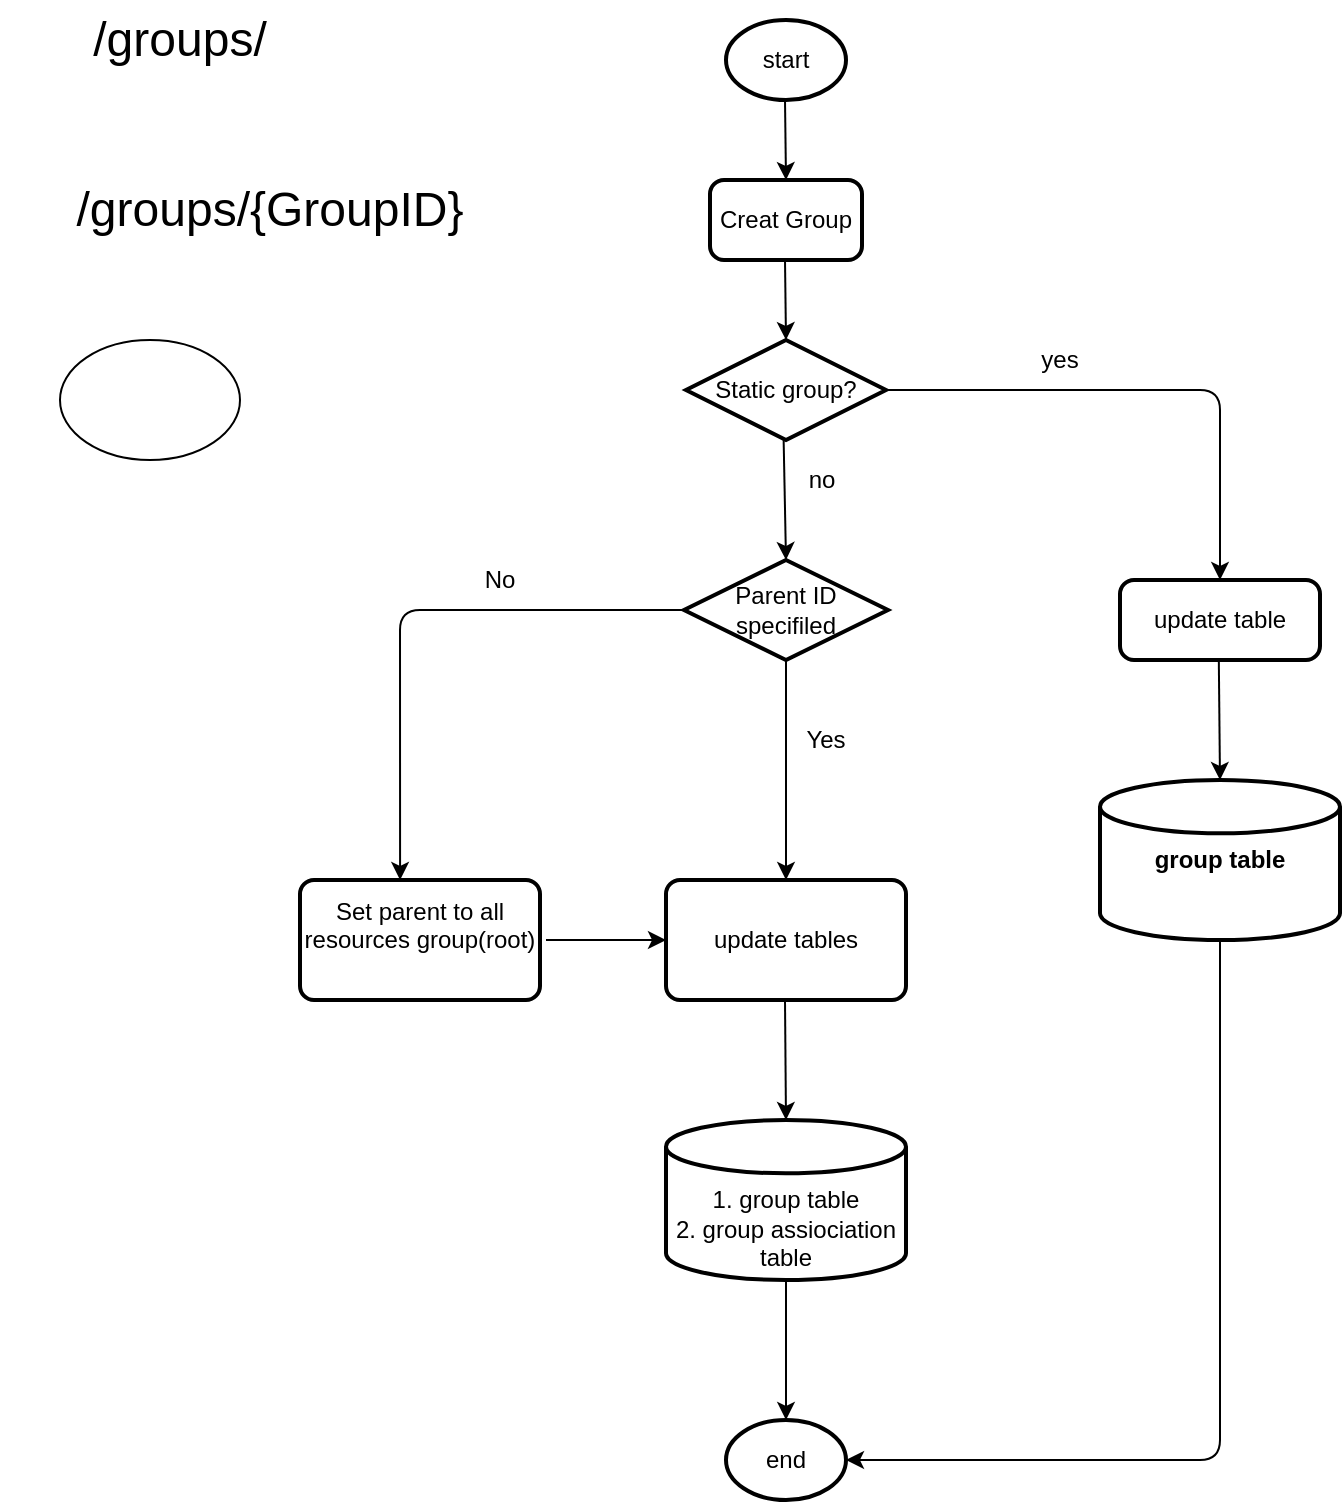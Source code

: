 <mxfile version="12.9.9" type="github" pages="3">
  <diagram id="KagBUMG2eLl4bxCx3WLD" name="createTable">
    <mxGraphModel dx="1038" dy="553" grid="1" gridSize="10" guides="1" tooltips="1" connect="1" arrows="1" fold="1" page="1" pageScale="1" pageWidth="827" pageHeight="1169" math="0" shadow="0">
      <root>
        <mxCell id="DDuBjIrmXX7jxwNkTjgw-0" />
        <mxCell id="DDuBjIrmXX7jxwNkTjgw-1" parent="DDuBjIrmXX7jxwNkTjgw-0" />
        <mxCell id="DDuBjIrmXX7jxwNkTjgw-5" value="start" style="strokeWidth=2;html=1;shape=mxgraph.flowchart.start_1;whiteSpace=wrap;" parent="DDuBjIrmXX7jxwNkTjgw-1" vertex="1">
          <mxGeometry x="383" y="50" width="60" height="40" as="geometry" />
        </mxCell>
        <mxCell id="DDuBjIrmXX7jxwNkTjgw-6" value="Creat Group" style="rounded=1;whiteSpace=wrap;html=1;absoluteArcSize=1;arcSize=14;strokeWidth=2;" parent="DDuBjIrmXX7jxwNkTjgw-1" vertex="1">
          <mxGeometry x="375" y="130" width="76" height="40" as="geometry" />
        </mxCell>
        <mxCell id="DDuBjIrmXX7jxwNkTjgw-7" value="Parent ID specifiled" style="strokeWidth=2;html=1;shape=mxgraph.flowchart.decision;whiteSpace=wrap;" parent="DDuBjIrmXX7jxwNkTjgw-1" vertex="1">
          <mxGeometry x="362" y="320" width="102" height="50" as="geometry" />
        </mxCell>
        <mxCell id="DDuBjIrmXX7jxwNkTjgw-8" value="&lt;div&gt;Set parent to all resources group(root)&lt;br&gt;&lt;/div&gt;&lt;div&gt;&lt;br&gt;&lt;/div&gt;" style="rounded=1;whiteSpace=wrap;html=1;absoluteArcSize=1;arcSize=14;strokeWidth=2;" parent="DDuBjIrmXX7jxwNkTjgw-1" vertex="1">
          <mxGeometry x="170" y="480" width="120" height="60" as="geometry" />
        </mxCell>
        <mxCell id="DDuBjIrmXX7jxwNkTjgw-10" value="&lt;div&gt;&lt;br&gt;&lt;/div&gt;&lt;div&gt;&lt;br&gt;&lt;/div&gt;&lt;div&gt;1. group table&lt;/div&gt;&lt;div&gt;2. group assiociation table&lt;/div&gt;" style="strokeWidth=2;html=1;shape=mxgraph.flowchart.database;whiteSpace=wrap;" parent="DDuBjIrmXX7jxwNkTjgw-1" vertex="1">
          <mxGeometry x="353" y="600" width="120" height="80" as="geometry" />
        </mxCell>
        <mxCell id="DDuBjIrmXX7jxwNkTjgw-11" value="&lt;div&gt;update tables&lt;br&gt;&lt;/div&gt;" style="rounded=1;whiteSpace=wrap;html=1;absoluteArcSize=1;arcSize=14;strokeWidth=2;" parent="DDuBjIrmXX7jxwNkTjgw-1" vertex="1">
          <mxGeometry x="353" y="480" width="120" height="60" as="geometry" />
        </mxCell>
        <mxCell id="DDuBjIrmXX7jxwNkTjgw-12" value="" style="endArrow=classic;html=1;entryX=0.5;entryY=0;entryDx=0;entryDy=0;exitX=0.5;exitY=1;exitDx=0;exitDy=0;exitPerimeter=0;" parent="DDuBjIrmXX7jxwNkTjgw-1" source="DDuBjIrmXX7jxwNkTjgw-7" target="DDuBjIrmXX7jxwNkTjgw-11" edge="1">
          <mxGeometry width="50" height="50" relative="1" as="geometry">
            <mxPoint x="420" y="370" as="sourcePoint" />
            <mxPoint x="420" y="450" as="targetPoint" />
          </mxGeometry>
        </mxCell>
        <mxCell id="DDuBjIrmXX7jxwNkTjgw-14" value="" style="endArrow=classic;html=1;entryX=0.417;entryY=0;entryDx=0;entryDy=0;entryPerimeter=0;exitX=0;exitY=0.5;exitDx=0;exitDy=0;exitPerimeter=0;" parent="DDuBjIrmXX7jxwNkTjgw-1" source="DDuBjIrmXX7jxwNkTjgw-7" target="DDuBjIrmXX7jxwNkTjgw-8" edge="1">
          <mxGeometry width="50" height="50" relative="1" as="geometry">
            <mxPoint x="220" y="440" as="sourcePoint" />
            <mxPoint x="270" y="390" as="targetPoint" />
            <Array as="points">
              <mxPoint x="220" y="345" />
            </Array>
          </mxGeometry>
        </mxCell>
        <mxCell id="DDuBjIrmXX7jxwNkTjgw-15" value="" style="endArrow=classic;html=1;" parent="DDuBjIrmXX7jxwNkTjgw-1" edge="1">
          <mxGeometry width="50" height="50" relative="1" as="geometry">
            <mxPoint x="412.5" y="90" as="sourcePoint" />
            <mxPoint x="413" y="130" as="targetPoint" />
          </mxGeometry>
        </mxCell>
        <mxCell id="DDuBjIrmXX7jxwNkTjgw-16" value="" style="endArrow=classic;html=1;" parent="DDuBjIrmXX7jxwNkTjgw-1" edge="1">
          <mxGeometry width="50" height="50" relative="1" as="geometry">
            <mxPoint x="412.5" y="170" as="sourcePoint" />
            <mxPoint x="413" y="210" as="targetPoint" />
          </mxGeometry>
        </mxCell>
        <mxCell id="DDuBjIrmXX7jxwNkTjgw-17" value="" style="endArrow=classic;html=1;entryX=0.5;entryY=0;entryDx=0;entryDy=0;entryPerimeter=0;" parent="DDuBjIrmXX7jxwNkTjgw-1" target="DDuBjIrmXX7jxwNkTjgw-10" edge="1">
          <mxGeometry width="50" height="50" relative="1" as="geometry">
            <mxPoint x="412.5" y="540" as="sourcePoint" />
            <mxPoint x="413" y="580" as="targetPoint" />
          </mxGeometry>
        </mxCell>
        <mxCell id="DDuBjIrmXX7jxwNkTjgw-18" value="No" style="text;html=1;strokeColor=none;fillColor=none;align=center;verticalAlign=middle;whiteSpace=wrap;rounded=0;" parent="DDuBjIrmXX7jxwNkTjgw-1" vertex="1">
          <mxGeometry x="250" y="320" width="40" height="20" as="geometry" />
        </mxCell>
        <mxCell id="DDuBjIrmXX7jxwNkTjgw-19" value="Yes" style="text;html=1;strokeColor=none;fillColor=none;align=center;verticalAlign=middle;whiteSpace=wrap;rounded=0;" parent="DDuBjIrmXX7jxwNkTjgw-1" vertex="1">
          <mxGeometry x="413" y="400" width="40" height="20" as="geometry" />
        </mxCell>
        <mxCell id="NOASVmpPuM6bjoAS4klr-0" value="Static group?" style="strokeWidth=2;html=1;shape=mxgraph.flowchart.decision;whiteSpace=wrap;" parent="DDuBjIrmXX7jxwNkTjgw-1" vertex="1">
          <mxGeometry x="363" y="210" width="100" height="50" as="geometry" />
        </mxCell>
        <mxCell id="NOASVmpPuM6bjoAS4klr-1" value="&lt;div&gt;update table&lt;/div&gt;" style="rounded=1;whiteSpace=wrap;html=1;absoluteArcSize=1;arcSize=14;strokeWidth=2;" parent="DDuBjIrmXX7jxwNkTjgw-1" vertex="1">
          <mxGeometry x="580" y="330" width="100" height="40" as="geometry" />
        </mxCell>
        <mxCell id="NOASVmpPuM6bjoAS4klr-4" value="&lt;div&gt;&lt;b&gt;group table&lt;/b&gt;&lt;/div&gt;" style="strokeWidth=2;html=1;shape=mxgraph.flowchart.database;whiteSpace=wrap;" parent="DDuBjIrmXX7jxwNkTjgw-1" vertex="1">
          <mxGeometry x="570" y="430" width="120" height="80" as="geometry" />
        </mxCell>
        <mxCell id="NOASVmpPuM6bjoAS4klr-5" style="edgeStyle=orthogonalEdgeStyle;rounded=0;orthogonalLoop=1;jettySize=auto;html=1;exitX=0.5;exitY=1;exitDx=0;exitDy=0;exitPerimeter=0;" parent="DDuBjIrmXX7jxwNkTjgw-1" source="NOASVmpPuM6bjoAS4klr-4" target="NOASVmpPuM6bjoAS4klr-4" edge="1">
          <mxGeometry relative="1" as="geometry" />
        </mxCell>
        <mxCell id="NOASVmpPuM6bjoAS4klr-6" value="" style="endArrow=classic;html=1;entryX=0.5;entryY=0;entryDx=0;entryDy=0;entryPerimeter=0;" parent="DDuBjIrmXX7jxwNkTjgw-1" target="NOASVmpPuM6bjoAS4klr-4" edge="1">
          <mxGeometry width="50" height="50" relative="1" as="geometry">
            <mxPoint x="629.41" y="370" as="sourcePoint" />
            <mxPoint x="629.91" y="410" as="targetPoint" />
          </mxGeometry>
        </mxCell>
        <mxCell id="NOASVmpPuM6bjoAS4klr-7" value="" style="endArrow=classic;html=1;exitX=1;exitY=0.5;exitDx=0;exitDy=0;exitPerimeter=0;entryX=0.5;entryY=0;entryDx=0;entryDy=0;" parent="DDuBjIrmXX7jxwNkTjgw-1" source="NOASVmpPuM6bjoAS4klr-0" target="NOASVmpPuM6bjoAS4klr-1" edge="1">
          <mxGeometry width="50" height="50" relative="1" as="geometry">
            <mxPoint x="620" y="240" as="sourcePoint" />
            <mxPoint x="670" y="190" as="targetPoint" />
            <Array as="points">
              <mxPoint x="630" y="235" />
            </Array>
          </mxGeometry>
        </mxCell>
        <mxCell id="NOASVmpPuM6bjoAS4klr-8" value="" style="endArrow=classic;html=1;entryX=0.5;entryY=0;entryDx=0;entryDy=0;entryPerimeter=0;" parent="DDuBjIrmXX7jxwNkTjgw-1" target="DDuBjIrmXX7jxwNkTjgw-7" edge="1">
          <mxGeometry width="50" height="50" relative="1" as="geometry">
            <mxPoint x="411.82" y="260" as="sourcePoint" />
            <mxPoint x="412.32" y="300" as="targetPoint" />
          </mxGeometry>
        </mxCell>
        <mxCell id="NOASVmpPuM6bjoAS4klr-9" value="yes" style="text;html=1;strokeColor=none;fillColor=none;align=center;verticalAlign=middle;whiteSpace=wrap;rounded=0;" parent="DDuBjIrmXX7jxwNkTjgw-1" vertex="1">
          <mxGeometry x="530" y="210" width="40" height="20" as="geometry" />
        </mxCell>
        <mxCell id="NOASVmpPuM6bjoAS4klr-10" value="no" style="text;html=1;strokeColor=none;fillColor=none;align=center;verticalAlign=middle;whiteSpace=wrap;rounded=0;" parent="DDuBjIrmXX7jxwNkTjgw-1" vertex="1">
          <mxGeometry x="411" y="270" width="40" height="20" as="geometry" />
        </mxCell>
        <mxCell id="hCOm5r10PlPheZPPxWWo-0" value="end" style="strokeWidth=2;html=1;shape=mxgraph.flowchart.start_1;whiteSpace=wrap;" parent="DDuBjIrmXX7jxwNkTjgw-1" vertex="1">
          <mxGeometry x="383" y="750" width="60" height="40" as="geometry" />
        </mxCell>
        <mxCell id="hCOm5r10PlPheZPPxWWo-1" value="" style="endArrow=classic;html=1;entryX=1;entryY=0.5;entryDx=0;entryDy=0;entryPerimeter=0;exitX=0.5;exitY=1;exitDx=0;exitDy=0;exitPerimeter=0;" parent="DDuBjIrmXX7jxwNkTjgw-1" source="NOASVmpPuM6bjoAS4klr-4" target="hCOm5r10PlPheZPPxWWo-0" edge="1">
          <mxGeometry width="50" height="50" relative="1" as="geometry">
            <mxPoint x="600" y="550" as="sourcePoint" />
            <mxPoint x="650" y="500" as="targetPoint" />
            <Array as="points">
              <mxPoint x="630" y="770" />
            </Array>
          </mxGeometry>
        </mxCell>
        <mxCell id="hCOm5r10PlPheZPPxWWo-2" value="" style="endArrow=classic;html=1;entryX=0.5;entryY=0;entryDx=0;entryDy=0;entryPerimeter=0;exitX=0.5;exitY=1;exitDx=0;exitDy=0;exitPerimeter=0;" parent="DDuBjIrmXX7jxwNkTjgw-1" source="DDuBjIrmXX7jxwNkTjgw-10" target="hCOm5r10PlPheZPPxWWo-0" edge="1">
          <mxGeometry width="50" height="50" relative="1" as="geometry">
            <mxPoint x="413" y="690" as="sourcePoint" />
            <mxPoint x="410" y="740" as="targetPoint" />
          </mxGeometry>
        </mxCell>
        <mxCell id="hCOm5r10PlPheZPPxWWo-3" value="" style="endArrow=classic;html=1;" parent="DDuBjIrmXX7jxwNkTjgw-1" edge="1">
          <mxGeometry width="50" height="50" relative="1" as="geometry">
            <mxPoint x="293" y="510" as="sourcePoint" />
            <mxPoint x="353" y="510" as="targetPoint" />
          </mxGeometry>
        </mxCell>
        <mxCell id="um9s1oG1Vlsl-ybVm66L-0" value="&lt;div&gt;&lt;font style=&quot;font-size: 24px&quot;&gt;/groups/&lt;/font&gt;&lt;/div&gt;" style="text;html=1;strokeColor=none;fillColor=none;align=center;verticalAlign=middle;whiteSpace=wrap;rounded=0;" parent="DDuBjIrmXX7jxwNkTjgw-1" vertex="1">
          <mxGeometry x="20" y="40" width="180" height="40" as="geometry" />
        </mxCell>
        <mxCell id="4FTaejOzsycH44AY_Cz8-1" value="&lt;div&gt;&lt;font style=&quot;font-size: 24px&quot;&gt;/groups/{GroupID}&lt;/font&gt;&lt;/div&gt;" style="text;html=1;strokeColor=none;fillColor=none;align=center;verticalAlign=middle;whiteSpace=wrap;rounded=0;" vertex="1" parent="DDuBjIrmXX7jxwNkTjgw-1">
          <mxGeometry x="30" y="120" width="250" height="50" as="geometry" />
        </mxCell>
        <mxCell id="1ujb8JOQgikzCMlHkrPK-0" value="" style="ellipse;whiteSpace=wrap;html=1;" vertex="1" parent="DDuBjIrmXX7jxwNkTjgw-1">
          <mxGeometry x="50" y="210" width="90" height="60" as="geometry" />
        </mxCell>
      </root>
    </mxGraphModel>
  </diagram>
  <diagram id="rGwcOpjaG0KLCDccLJ4y" name="AddResourceToGroup">
    <mxGraphModel dx="716" dy="381" grid="1" gridSize="10" guides="1" tooltips="1" connect="1" arrows="1" fold="1" page="1" pageScale="1" pageWidth="827" pageHeight="1169" math="0" shadow="0">
      <root>
        <mxCell id="0" />
        <mxCell id="1" parent="0" />
        <mxCell id="eLN5-umz3CTnV_QHsfnZ-1" value="start" style="strokeWidth=2;html=1;shape=mxgraph.flowchart.start_1;whiteSpace=wrap;" parent="1" vertex="1">
          <mxGeometry x="384" y="170" width="60" height="40" as="geometry" />
        </mxCell>
        <mxCell id="eLN5-umz3CTnV_QHsfnZ-2" value="Add resources" style="rounded=1;whiteSpace=wrap;html=1;absoluteArcSize=1;arcSize=14;strokeWidth=2;" parent="1" vertex="1">
          <mxGeometry x="376" y="250" width="76" height="40" as="geometry" />
        </mxCell>
        <mxCell id="eLN5-umz3CTnV_QHsfnZ-9" value="" style="endArrow=classic;html=1;" parent="1" edge="1">
          <mxGeometry width="50" height="50" relative="1" as="geometry">
            <mxPoint x="413.5" y="210" as="sourcePoint" />
            <mxPoint x="414.0" y="250" as="targetPoint" />
          </mxGeometry>
        </mxCell>
        <mxCell id="eLN5-umz3CTnV_QHsfnZ-10" value="" style="endArrow=classic;html=1;" parent="1" edge="1">
          <mxGeometry width="50" height="50" relative="1" as="geometry">
            <mxPoint x="413.5" y="290" as="sourcePoint" />
            <mxPoint x="414.0" y="330" as="targetPoint" />
          </mxGeometry>
        </mxCell>
        <mxCell id="eLN5-umz3CTnV_QHsfnZ-14" value="Static group?" style="strokeWidth=2;html=1;shape=mxgraph.flowchart.decision;whiteSpace=wrap;" parent="1" vertex="1">
          <mxGeometry x="364" y="330" width="100" height="50" as="geometry" />
        </mxCell>
        <mxCell id="eLN5-umz3CTnV_QHsfnZ-24" value="response err(403)" style="rounded=1;whiteSpace=wrap;html=1;absoluteArcSize=1;arcSize=14;strokeWidth=2;" parent="1" vertex="1">
          <mxGeometry x="520" y="410" width="100" height="40" as="geometry" />
        </mxCell>
        <mxCell id="eLN5-umz3CTnV_QHsfnZ-26" value="end" style="strokeWidth=2;html=1;shape=mxgraph.flowchart.start_1;whiteSpace=wrap;" parent="1" vertex="1">
          <mxGeometry x="384" y="640" width="60" height="40" as="geometry" />
        </mxCell>
        <mxCell id="LNwHxffEsC6OlSjABzVP-2" value="/groups/{groupID}/resources" style="text;html=1;strokeColor=none;fillColor=none;align=center;verticalAlign=middle;whiteSpace=wrap;rounded=0;" parent="1" vertex="1">
          <mxGeometry x="196" y="200" width="180" height="40" as="geometry" />
        </mxCell>
        <mxCell id="LNwHxffEsC6OlSjABzVP-3" value="update table" style="rounded=1;whiteSpace=wrap;html=1;absoluteArcSize=1;arcSize=14;strokeWidth=2;" parent="1" vertex="1">
          <mxGeometry x="364" y="410" width="100" height="40" as="geometry" />
        </mxCell>
        <mxCell id="8uso1LBaVpEyAJtrflCw-1" value="resource association table" style="strokeWidth=2;html=1;shape=mxgraph.flowchart.database;whiteSpace=wrap;" parent="1" vertex="1">
          <mxGeometry x="360" y="500" width="120" height="70" as="geometry" />
        </mxCell>
        <mxCell id="L2CrHfM56Oep22NLg0B4-1" value="" style="endArrow=classic;html=1;" parent="1" edge="1">
          <mxGeometry width="50" height="50" relative="1" as="geometry">
            <mxPoint x="413" y="380" as="sourcePoint" />
            <mxPoint x="413" y="410" as="targetPoint" />
          </mxGeometry>
        </mxCell>
        <mxCell id="L2CrHfM56Oep22NLg0B4-2" value="" style="endArrow=classic;html=1;entryX=0.44;entryY=-0.002;entryDx=0;entryDy=0;entryPerimeter=0;" parent="1" target="8uso1LBaVpEyAJtrflCw-1" edge="1">
          <mxGeometry width="50" height="50" relative="1" as="geometry">
            <mxPoint x="413" y="450" as="sourcePoint" />
            <mxPoint x="413.5" y="490" as="targetPoint" />
          </mxGeometry>
        </mxCell>
        <mxCell id="L2CrHfM56Oep22NLg0B4-3" value="" style="endArrow=classic;html=1;entryX=0.5;entryY=0;entryDx=0;entryDy=0;entryPerimeter=0;" parent="1" target="eLN5-umz3CTnV_QHsfnZ-26" edge="1">
          <mxGeometry width="50" height="50" relative="1" as="geometry">
            <mxPoint x="413.78" y="570.0" as="sourcePoint" />
            <mxPoint x="413.58" y="619.86" as="targetPoint" />
          </mxGeometry>
        </mxCell>
        <mxCell id="L2CrHfM56Oep22NLg0B4-4" value="" style="endArrow=classic;html=1;entryX=1;entryY=0.5;entryDx=0;entryDy=0;entryPerimeter=0;exitX=0.5;exitY=1;exitDx=0;exitDy=0;" parent="1" source="eLN5-umz3CTnV_QHsfnZ-24" target="eLN5-umz3CTnV_QHsfnZ-26" edge="1">
          <mxGeometry width="50" height="50" relative="1" as="geometry">
            <mxPoint x="570" y="660" as="sourcePoint" />
            <mxPoint x="620" y="610" as="targetPoint" />
            <Array as="points">
              <mxPoint x="570" y="660" />
            </Array>
          </mxGeometry>
        </mxCell>
        <mxCell id="L2CrHfM56Oep22NLg0B4-6" value="" style="endArrow=classic;html=1;entryX=0.44;entryY=-0.002;entryDx=0;entryDy=0;entryPerimeter=0;exitX=1;exitY=0.5;exitDx=0;exitDy=0;exitPerimeter=0;" parent="1" source="eLN5-umz3CTnV_QHsfnZ-14" edge="1">
          <mxGeometry width="50" height="50" relative="1" as="geometry">
            <mxPoint x="570.2" y="360.14" as="sourcePoint" />
            <mxPoint x="570" y="410.0" as="targetPoint" />
            <Array as="points">
              <mxPoint x="570" y="355" />
            </Array>
          </mxGeometry>
        </mxCell>
        <mxCell id="ktgSoohnEE4rRQj6Kh57-1" value="no" style="text;html=1;strokeColor=none;fillColor=none;align=center;verticalAlign=middle;whiteSpace=wrap;rounded=0;" parent="1" vertex="1">
          <mxGeometry x="490" y="330" width="40" height="20" as="geometry" />
        </mxCell>
        <mxCell id="ktgSoohnEE4rRQj6Kh57-2" value="yes" style="text;html=1;strokeColor=none;fillColor=none;align=center;verticalAlign=middle;whiteSpace=wrap;rounded=0;" parent="1" vertex="1">
          <mxGeometry x="414" y="380" width="40" height="20" as="geometry" />
        </mxCell>
      </root>
    </mxGraphModel>
  </diagram>
  <diagram id="bG0DpFNhuvj4mFA7KOu5" name="hierachy">
    <mxGraphModel dx="1038" dy="553" grid="1" gridSize="10" guides="1" tooltips="1" connect="1" arrows="1" fold="1" page="1" pageScale="1" pageWidth="827" pageHeight="1169" math="0" shadow="0">
      <root>
        <mxCell id="0MTib_nrsVBPfyW_cSak-0" />
        <mxCell id="0MTib_nrsVBPfyW_cSak-1" parent="0MTib_nrsVBPfyW_cSak-0" />
        <mxCell id="ean8xZHo3OXTtH5Wh-fg-0" value="patch&amp;nbsp; /groups/{groupID}/parents" style="text;html=1;strokeColor=none;fillColor=none;align=center;verticalAlign=middle;whiteSpace=wrap;rounded=0;" parent="0MTib_nrsVBPfyW_cSak-1" vertex="1">
          <mxGeometry x="60" y="20" width="230" height="50" as="geometry" />
        </mxCell>
        <mxCell id="ean8xZHo3OXTtH5Wh-fg-1" value="All devices" style="ellipse;whiteSpace=wrap;html=1;" parent="0MTib_nrsVBPfyW_cSak-1" vertex="1">
          <mxGeometry x="180" y="120" width="110" height="60" as="geometry" />
        </mxCell>
        <mxCell id="ean8xZHo3OXTtH5Wh-fg-2" value="OS: windows" style="ellipse;whiteSpace=wrap;html=1;" parent="0MTib_nrsVBPfyW_cSak-1" vertex="1">
          <mxGeometry x="180" y="220" width="110" height="60" as="geometry" />
        </mxCell>
        <mxCell id="ean8xZHo3OXTtH5Wh-fg-4" value="IP:xxxx" style="ellipse;whiteSpace=wrap;html=1;" parent="0MTib_nrsVBPfyW_cSak-1" vertex="1">
          <mxGeometry x="180" y="320" width="110" height="60" as="geometry" />
        </mxCell>
        <mxCell id="ean8xZHo3OXTtH5Wh-fg-5" value="Version: xxx" style="ellipse;whiteSpace=wrap;html=1;" parent="0MTib_nrsVBPfyW_cSak-1" vertex="1">
          <mxGeometry x="180" y="410" width="110" height="60" as="geometry" />
        </mxCell>
        <mxCell id="ean8xZHo3OXTtH5Wh-fg-6" value="&lt;font style=&quot;font-size: 18px&quot;&gt;How`s the delete&lt;/font&gt;" style="text;html=1;strokeColor=none;fillColor=none;align=center;verticalAlign=middle;whiteSpace=wrap;rounded=0;" parent="0MTib_nrsVBPfyW_cSak-1" vertex="1">
          <mxGeometry x="414" y="10" width="176" height="55" as="geometry" />
        </mxCell>
        <mxCell id="ean8xZHo3OXTtH5Wh-fg-12" value="" style="endArrow=classic;html=1;" parent="0MTib_nrsVBPfyW_cSak-1" edge="1">
          <mxGeometry width="50" height="50" relative="1" as="geometry">
            <mxPoint x="234.5" y="180" as="sourcePoint" />
            <mxPoint x="234.5" y="220" as="targetPoint" />
          </mxGeometry>
        </mxCell>
        <mxCell id="ean8xZHo3OXTtH5Wh-fg-14" value="" style="endArrow=classic;html=1;" parent="0MTib_nrsVBPfyW_cSak-1" edge="1">
          <mxGeometry width="50" height="50" relative="1" as="geometry">
            <mxPoint x="234.5" y="280" as="sourcePoint" />
            <mxPoint x="235" y="320" as="targetPoint" />
          </mxGeometry>
        </mxCell>
        <mxCell id="ean8xZHo3OXTtH5Wh-fg-15" value="" style="endArrow=classic;html=1;" parent="0MTib_nrsVBPfyW_cSak-1" edge="1">
          <mxGeometry width="50" height="50" relative="1" as="geometry">
            <mxPoint x="234.5" y="380" as="sourcePoint" />
            <mxPoint x="235" y="410" as="targetPoint" />
          </mxGeometry>
        </mxCell>
        <mxCell id="ean8xZHo3OXTtH5Wh-fg-17" value="All devices" style="ellipse;whiteSpace=wrap;html=1;" parent="0MTib_nrsVBPfyW_cSak-1" vertex="1">
          <mxGeometry x="510" y="110" width="110" height="60" as="geometry" />
        </mxCell>
        <mxCell id="ean8xZHo3OXTtH5Wh-fg-18" value="OS: windows" style="ellipse;whiteSpace=wrap;html=1;" parent="0MTib_nrsVBPfyW_cSak-1" vertex="1">
          <mxGeometry x="510" y="210" width="110" height="60" as="geometry" />
        </mxCell>
        <mxCell id="ean8xZHo3OXTtH5Wh-fg-19" value="IP:xxxx" style="ellipse;whiteSpace=wrap;html=1;" parent="0MTib_nrsVBPfyW_cSak-1" vertex="1">
          <mxGeometry x="650" y="320" width="110" height="60" as="geometry" />
        </mxCell>
        <mxCell id="ean8xZHo3OXTtH5Wh-fg-20" value="Version: xxx" style="ellipse;whiteSpace=wrap;html=1;" parent="0MTib_nrsVBPfyW_cSak-1" vertex="1">
          <mxGeometry x="510" y="400" width="110" height="60" as="geometry" />
        </mxCell>
        <mxCell id="ean8xZHo3OXTtH5Wh-fg-21" value="" style="endArrow=classic;html=1;" parent="0MTib_nrsVBPfyW_cSak-1" edge="1">
          <mxGeometry width="50" height="50" relative="1" as="geometry">
            <mxPoint x="564.5" y="170" as="sourcePoint" />
            <mxPoint x="564.5" y="210" as="targetPoint" />
          </mxGeometry>
        </mxCell>
        <mxCell id="ean8xZHo3OXTtH5Wh-fg-22" value="" style="endArrow=classic;html=1;entryX=0.5;entryY=0;entryDx=0;entryDy=0;" parent="0MTib_nrsVBPfyW_cSak-1" target="ean8xZHo3OXTtH5Wh-fg-20" edge="1">
          <mxGeometry width="50" height="50" relative="1" as="geometry">
            <mxPoint x="564.5" y="270" as="sourcePoint" />
            <mxPoint x="565" y="310" as="targetPoint" />
          </mxGeometry>
        </mxCell>
        <mxCell id="ean8xZHo3OXTtH5Wh-fg-24" value="Delete?" style="text;html=1;strokeColor=none;fillColor=none;align=center;verticalAlign=middle;whiteSpace=wrap;rounded=0;" parent="0MTib_nrsVBPfyW_cSak-1" vertex="1">
          <mxGeometry x="350" y="250" width="100" height="50" as="geometry" />
        </mxCell>
        <mxCell id="ean8xZHo3OXTtH5Wh-fg-25" value="&lt;font style=&quot;font-size: 24px&quot;&gt;copy ?&amp;nbsp;&amp;nbsp;&amp;nbsp;&amp;nbsp; what`s the return of this copy. Return all the group created?&lt;/font&gt;" style="text;html=1;strokeColor=none;fillColor=none;align=center;verticalAlign=middle;whiteSpace=wrap;rounded=0;" parent="0MTib_nrsVBPfyW_cSak-1" vertex="1">
          <mxGeometry x="100" y="510" width="490" height="40" as="geometry" />
        </mxCell>
        <mxCell id="ean8xZHo3OXTtH5Wh-fg-27" value="All devices" style="ellipse;whiteSpace=wrap;html=1;" parent="0MTib_nrsVBPfyW_cSak-1" vertex="1">
          <mxGeometry x="150" y="610" width="110" height="60" as="geometry" />
        </mxCell>
        <mxCell id="ean8xZHo3OXTtH5Wh-fg-28" value="OS: windows" style="ellipse;whiteSpace=wrap;html=1;" parent="0MTib_nrsVBPfyW_cSak-1" vertex="1">
          <mxGeometry x="150" y="710" width="110" height="60" as="geometry" />
        </mxCell>
        <mxCell id="ean8xZHo3OXTtH5Wh-fg-29" value="IP:xxxx" style="ellipse;whiteSpace=wrap;html=1;" parent="0MTib_nrsVBPfyW_cSak-1" vertex="1">
          <mxGeometry x="150" y="810" width="110" height="60" as="geometry" />
        </mxCell>
        <mxCell id="ean8xZHo3OXTtH5Wh-fg-30" value="Version: xxx" style="ellipse;whiteSpace=wrap;html=1;" parent="0MTib_nrsVBPfyW_cSak-1" vertex="1">
          <mxGeometry x="150" y="900" width="110" height="60" as="geometry" />
        </mxCell>
        <mxCell id="ean8xZHo3OXTtH5Wh-fg-31" value="" style="endArrow=classic;html=1;" parent="0MTib_nrsVBPfyW_cSak-1" edge="1">
          <mxGeometry width="50" height="50" relative="1" as="geometry">
            <mxPoint x="204.5" y="670" as="sourcePoint" />
            <mxPoint x="204.5" y="710" as="targetPoint" />
          </mxGeometry>
        </mxCell>
        <mxCell id="ean8xZHo3OXTtH5Wh-fg-32" value="" style="endArrow=classic;html=1;exitX=0;exitY=0.5;exitDx=0;exitDy=0;" parent="0MTib_nrsVBPfyW_cSak-1" edge="1" source="ean8xZHo3OXTtH5Wh-fg-36">
          <mxGeometry width="50" height="50" relative="1" as="geometry">
            <mxPoint x="204.5" y="770" as="sourcePoint" />
            <mxPoint x="205" y="810" as="targetPoint" />
          </mxGeometry>
        </mxCell>
        <mxCell id="ean8xZHo3OXTtH5Wh-fg-33" value="" style="endArrow=classic;html=1;" parent="0MTib_nrsVBPfyW_cSak-1" edge="1">
          <mxGeometry width="50" height="50" relative="1" as="geometry">
            <mxPoint x="204.5" y="870" as="sourcePoint" />
            <mxPoint x="205" y="900" as="targetPoint" />
          </mxGeometry>
        </mxCell>
        <mxCell id="ean8xZHo3OXTtH5Wh-fg-36" value="OS: linux" style="ellipse;whiteSpace=wrap;html=1;" parent="0MTib_nrsVBPfyW_cSak-1" vertex="1">
          <mxGeometry x="410" y="710" width="110" height="60" as="geometry" />
        </mxCell>
        <mxCell id="ean8xZHo3OXTtH5Wh-fg-37" value="IP:xxxx" style="ellipse;whiteSpace=wrap;html=1;" parent="0MTib_nrsVBPfyW_cSak-1" vertex="1">
          <mxGeometry x="410" y="810" width="110" height="60" as="geometry" />
        </mxCell>
        <mxCell id="ean8xZHo3OXTtH5Wh-fg-38" value="Version: xxx" style="ellipse;whiteSpace=wrap;html=1;" parent="0MTib_nrsVBPfyW_cSak-1" vertex="1">
          <mxGeometry x="410" y="900" width="110" height="60" as="geometry" />
        </mxCell>
        <mxCell id="ean8xZHo3OXTtH5Wh-fg-39" value="" style="endArrow=classic;html=1;entryX=0.5;entryY=0;entryDx=0;entryDy=0;" parent="0MTib_nrsVBPfyW_cSak-1" source="ean8xZHo3OXTtH5Wh-fg-27" edge="1" target="ean8xZHo3OXTtH5Wh-fg-36">
          <mxGeometry width="50" height="50" relative="1" as="geometry">
            <mxPoint x="514.5" y="670" as="sourcePoint" />
            <mxPoint x="514.5" y="710" as="targetPoint" />
          </mxGeometry>
        </mxCell>
        <mxCell id="ean8xZHo3OXTtH5Wh-fg-40" value="" style="endArrow=classic;html=1;" parent="0MTib_nrsVBPfyW_cSak-1" edge="1">
          <mxGeometry width="50" height="50" relative="1" as="geometry">
            <mxPoint x="464.5" y="770" as="sourcePoint" />
            <mxPoint x="465" y="810" as="targetPoint" />
          </mxGeometry>
        </mxCell>
        <mxCell id="ean8xZHo3OXTtH5Wh-fg-41" value="" style="endArrow=classic;html=1;" parent="0MTib_nrsVBPfyW_cSak-1" edge="1">
          <mxGeometry width="50" height="50" relative="1" as="geometry">
            <mxPoint x="464.5" y="870" as="sourcePoint" />
            <mxPoint x="465" y="900" as="targetPoint" />
          </mxGeometry>
        </mxCell>
        <mxCell id="ean8xZHo3OXTtH5Wh-fg-42" value="Grp1&amp;nbsp;&amp;nbsp; public" style="text;html=1;strokeColor=none;fillColor=none;align=center;verticalAlign=middle;whiteSpace=wrap;rounded=0;" parent="0MTib_nrsVBPfyW_cSak-1" vertex="1">
          <mxGeometry x="250" y="600" width="120" height="20" as="geometry" />
        </mxCell>
        <mxCell id="ean8xZHo3OXTtH5Wh-fg-43" value="Grp2&amp;nbsp; public" style="text;html=1;strokeColor=none;fillColor=none;align=center;verticalAlign=middle;whiteSpace=wrap;rounded=0;" parent="0MTib_nrsVBPfyW_cSak-1" vertex="1">
          <mxGeometry x="280" y="730" width="40" height="20" as="geometry" />
        </mxCell>
        <mxCell id="ean8xZHo3OXTtH5Wh-fg-45" value="&lt;div&gt;Grp3&lt;br&gt;&lt;/div&gt;&lt;div&gt;provite&lt;br&gt;&lt;/div&gt;" style="text;html=1;strokeColor=none;fillColor=none;align=center;verticalAlign=middle;whiteSpace=wrap;rounded=0;" parent="0MTib_nrsVBPfyW_cSak-1" vertex="1">
          <mxGeometry x="283" y="830" width="40" height="20" as="geometry" />
        </mxCell>
        <mxCell id="ean8xZHo3OXTtH5Wh-fg-46" value="&lt;div&gt;Grp4&lt;/div&gt;&lt;div&gt;public&lt;/div&gt;" style="text;html=1;strokeColor=none;fillColor=none;align=center;verticalAlign=middle;whiteSpace=wrap;rounded=0;" parent="0MTib_nrsVBPfyW_cSak-1" vertex="1">
          <mxGeometry x="280" y="930" width="40" height="20" as="geometry" />
        </mxCell>
        <mxCell id="ean8xZHo3OXTtH5Wh-fg-47" value="&lt;div&gt;Grp5&lt;/div&gt;&lt;div&gt;Private&lt;/div&gt;" style="text;html=1;strokeColor=none;fillColor=none;align=center;verticalAlign=middle;whiteSpace=wrap;rounded=0;" parent="0MTib_nrsVBPfyW_cSak-1" vertex="1">
          <mxGeometry x="550" y="730" width="40" height="20" as="geometry" />
        </mxCell>
        <mxCell id="ean8xZHo3OXTtH5Wh-fg-48" value="&lt;div&gt;Grp6&lt;/div&gt;&lt;div&gt;Private&lt;/div&gt;" style="text;html=1;strokeColor=none;fillColor=none;align=center;verticalAlign=middle;whiteSpace=wrap;rounded=0;" parent="0MTib_nrsVBPfyW_cSak-1" vertex="1">
          <mxGeometry x="550" y="840" width="40" height="20" as="geometry" />
        </mxCell>
        <mxCell id="ean8xZHo3OXTtH5Wh-fg-49" value="&lt;div&gt;Grp7&lt;/div&gt;&lt;div&gt;Private&lt;/div&gt;" style="text;html=1;strokeColor=none;fillColor=none;align=center;verticalAlign=middle;whiteSpace=wrap;rounded=0;" parent="0MTib_nrsVBPfyW_cSak-1" vertex="1">
          <mxGeometry x="550" y="930" width="40" height="20" as="geometry" />
        </mxCell>
        <mxCell id="-yyyi2yg0CVTQM3RZ7f--0" value="&lt;div&gt;move&amp;nbsp;&amp;nbsp; /groups/{groupID}&lt;/div&gt;&lt;div&gt;copy /groups/{groupID}&lt;/div&gt;" style="text;html=1;strokeColor=none;fillColor=none;align=center;verticalAlign=middle;whiteSpace=wrap;rounded=0;" vertex="1" parent="0MTib_nrsVBPfyW_cSak-1">
          <mxGeometry x="540" y="590" width="230" height="50" as="geometry" />
        </mxCell>
      </root>
    </mxGraphModel>
  </diagram>
</mxfile>
